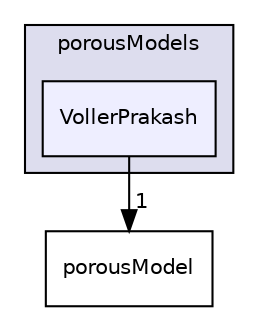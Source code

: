 digraph "applications/solvers/multiphase/icoReactingMultiphaseInterFoam/phasesSystem/interfaceModels/porousModels/VollerPrakash" {
  bgcolor=transparent;
  compound=true
  node [ fontsize="10", fontname="Helvetica"];
  edge [ labelfontsize="10", labelfontname="Helvetica"];
  subgraph clusterdir_132c8308128ee06caf43993dbac26f6d {
    graph [ bgcolor="#ddddee", pencolor="black", label="porousModels" fontname="Helvetica", fontsize="10", URL="dir_132c8308128ee06caf43993dbac26f6d.html"]
  dir_217ca04eb09a82b0593643889d9328fc [shape=box, label="VollerPrakash", style="filled", fillcolor="#eeeeff", pencolor="black", URL="dir_217ca04eb09a82b0593643889d9328fc.html"];
  }
  dir_233bb3ae7bcc3fc47714919b8a2562b0 [shape=box label="porousModel" URL="dir_233bb3ae7bcc3fc47714919b8a2562b0.html"];
  dir_217ca04eb09a82b0593643889d9328fc->dir_233bb3ae7bcc3fc47714919b8a2562b0 [headlabel="1", labeldistance=1.5 headhref="dir_000200_000199.html"];
}
